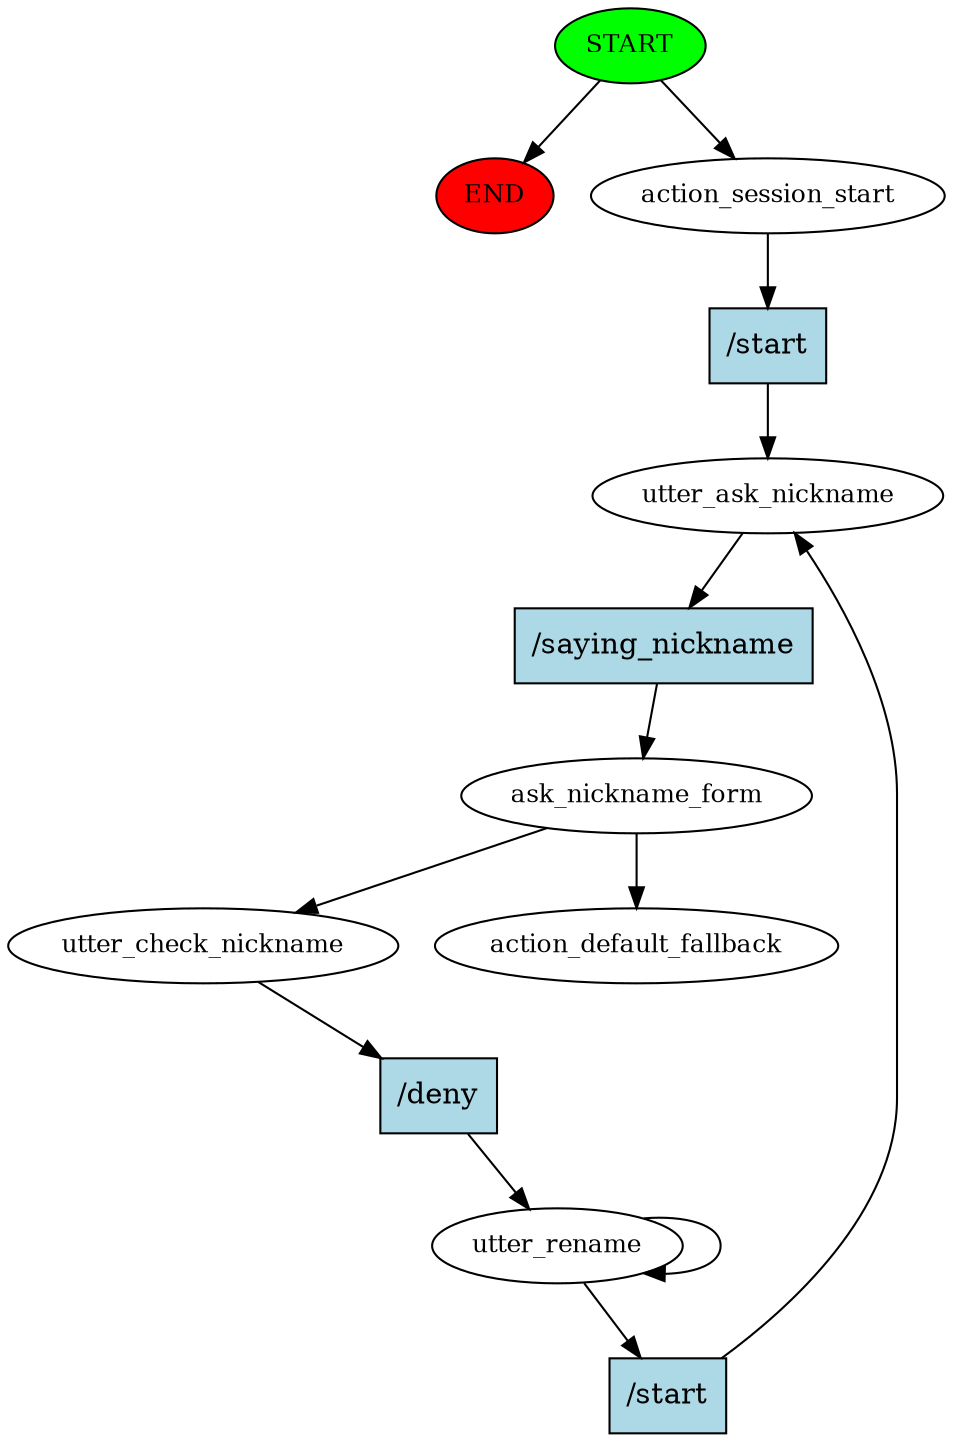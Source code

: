 digraph  {
0 [class="start active", fillcolor=green, fontsize=12, label=START, style=filled];
"-1" [class=end, fillcolor=red, fontsize=12, label=END, style=filled];
1 [class=active, fontsize=12, label=action_session_start];
2 [class=active, fontsize=12, label=utter_ask_nickname];
3 [class=active, fontsize=12, label=ask_nickname_form];
4 [class=active, fontsize=12, label=utter_check_nickname];
5 [class=active, fontsize=12, label=utter_rename];
9 [class="dashed active", fontsize=12, label=action_default_fallback];
10 [class="intent active", fillcolor=lightblue, label="/start", shape=rect, style=filled];
11 [class="intent active", fillcolor=lightblue, label="/saying_nickname", shape=rect, style=filled];
12 [class="intent active", fillcolor=lightblue, label="/deny", shape=rect, style=filled];
13 [class="intent active", fillcolor=lightblue, label="/start", shape=rect, style=filled];
0 -> "-1"  [class="", key=NONE, label=""];
0 -> 1  [class=active, key=NONE, label=""];
1 -> 10  [class=active, key=0];
2 -> 11  [class=active, key=0];
3 -> 4  [class=active, key=NONE, label=""];
3 -> 9  [class=active, key=NONE, label=""];
4 -> 12  [class=active, key=0];
5 -> 5  [class=active, key=NONE, label=""];
5 -> 13  [class=active, key=0];
10 -> 2  [class=active, key=0];
11 -> 3  [class=active, key=0];
12 -> 5  [class=active, key=0];
13 -> 2  [class=active, key=0];
}

